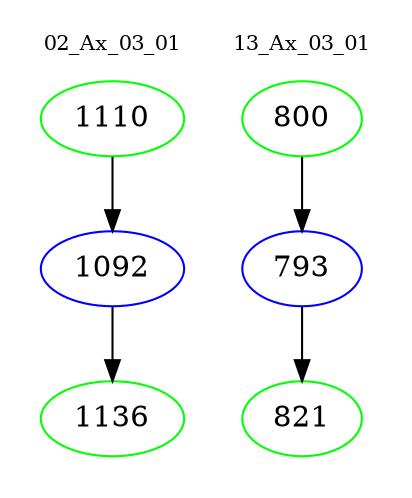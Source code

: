 digraph{
subgraph cluster_0 {
color = white
label = "02_Ax_03_01";
fontsize=10;
T0_1110 [label="1110", color="green"]
T0_1110 -> T0_1092 [color="black"]
T0_1092 [label="1092", color="blue"]
T0_1092 -> T0_1136 [color="black"]
T0_1136 [label="1136", color="green"]
}
subgraph cluster_1 {
color = white
label = "13_Ax_03_01";
fontsize=10;
T1_800 [label="800", color="green"]
T1_800 -> T1_793 [color="black"]
T1_793 [label="793", color="blue"]
T1_793 -> T1_821 [color="black"]
T1_821 [label="821", color="green"]
}
}
